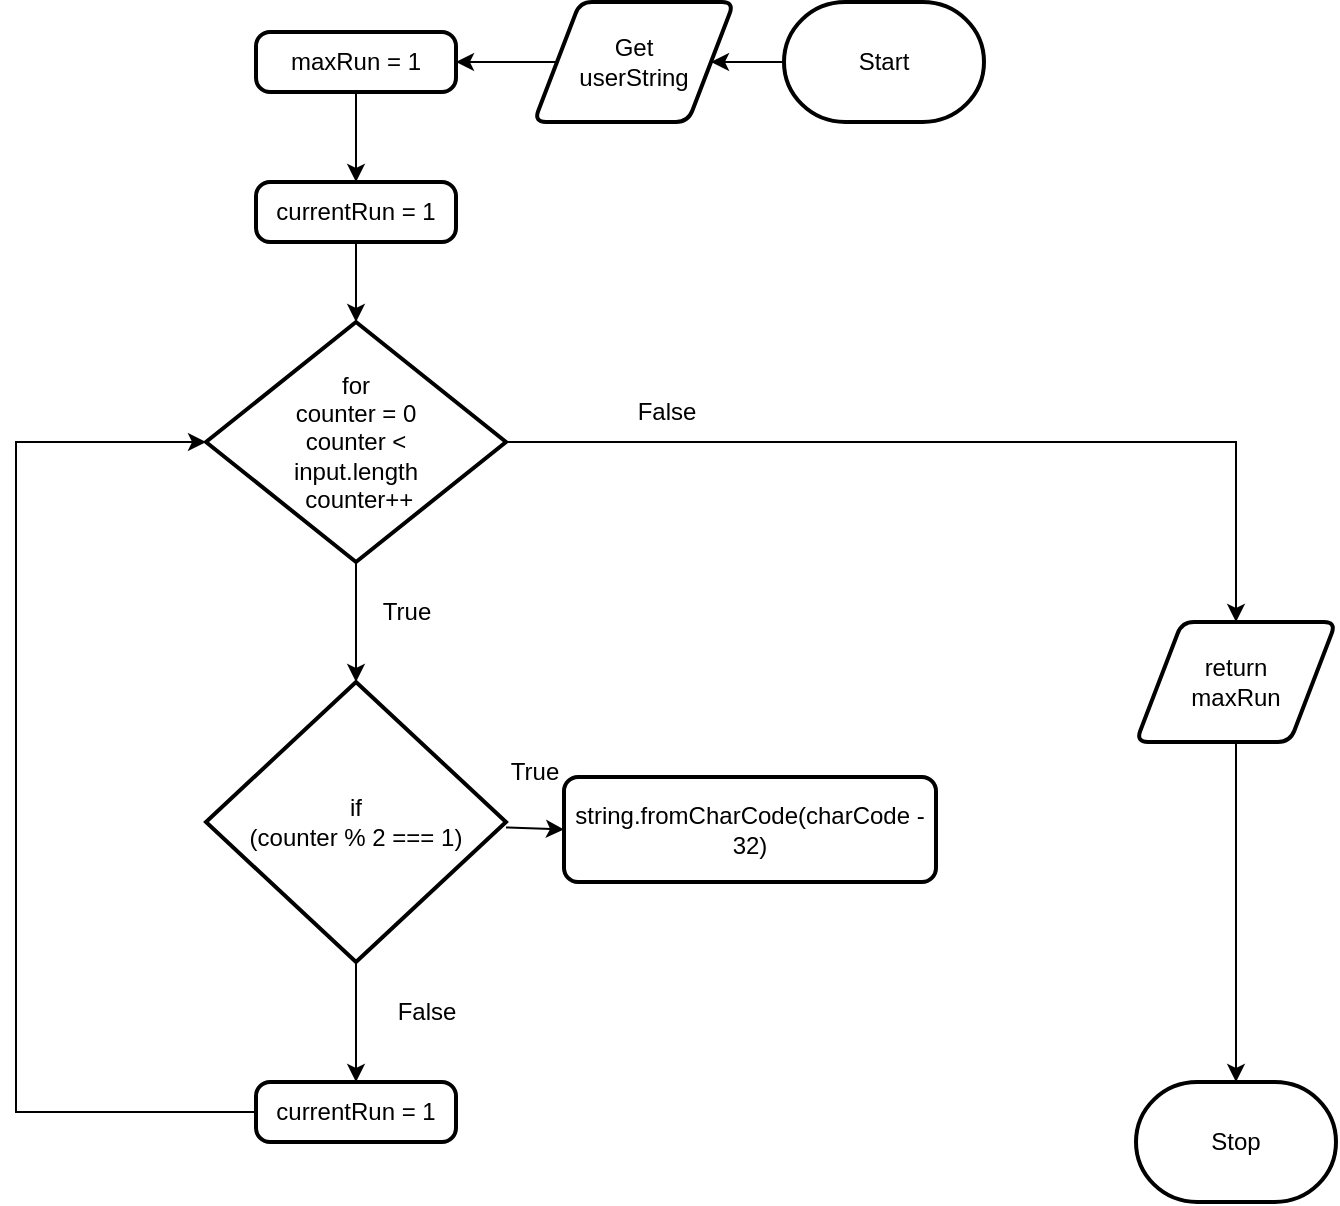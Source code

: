 <mxfile>
    <diagram id="KYdpEF9mToA9G-Y3D3sb" name="Page-1">
        <mxGraphModel dx="912" dy="604" grid="1" gridSize="10" guides="1" tooltips="1" connect="1" arrows="1" fold="1" page="1" pageScale="1" pageWidth="827" pageHeight="1169" math="0" shadow="0">
            <root>
                <mxCell id="0"/>
                <mxCell id="1" parent="0"/>
                <mxCell id="19" style="edgeStyle=orthogonalEdgeStyle;html=1;rounded=0;entryX=0.5;entryY=0;entryDx=0;entryDy=0;" parent="1" edge="1">
                    <mxGeometry relative="1" as="geometry">
                        <mxPoint x="489" y="850.067" as="sourcePoint"/>
                    </mxGeometry>
                </mxCell>
                <mxCell id="35" style="edgeStyle=orthogonalEdgeStyle;rounded=0;html=1;entryX=1;entryY=0.5;entryDx=0;entryDy=0;" parent="1" source="36" target="60" edge="1">
                    <mxGeometry relative="1" as="geometry"/>
                </mxCell>
                <mxCell id="36" value="Start" style="strokeWidth=2;html=1;shape=mxgraph.flowchart.terminator;whiteSpace=wrap;" parent="1" vertex="1">
                    <mxGeometry x="464" y="320" width="100" height="60" as="geometry"/>
                </mxCell>
                <mxCell id="37" value="Stop" style="strokeWidth=2;html=1;shape=mxgraph.flowchart.terminator;whiteSpace=wrap;" parent="1" vertex="1">
                    <mxGeometry x="640" y="860" width="100" height="60" as="geometry"/>
                </mxCell>
                <mxCell id="38" style="edgeStyle=none;html=1;entryX=0.5;entryY=0;entryDx=0;entryDy=0;entryPerimeter=0;" parent="1" source="40" target="47" edge="1">
                    <mxGeometry relative="1" as="geometry"/>
                </mxCell>
                <mxCell id="39" style="edgeStyle=orthogonalEdgeStyle;rounded=0;html=1;entryX=0.5;entryY=0;entryDx=0;entryDy=0;" parent="1" source="40" target="58" edge="1">
                    <mxGeometry relative="1" as="geometry"/>
                </mxCell>
                <mxCell id="40" value="for&lt;br&gt;counter = 0&lt;br&gt;counter &amp;lt; &lt;br&gt;input.length&lt;br&gt;&amp;nbsp;counter++" style="strokeWidth=2;html=1;shape=mxgraph.flowchart.decision;whiteSpace=wrap;" parent="1" vertex="1">
                    <mxGeometry x="175" y="480" width="150" height="120" as="geometry"/>
                </mxCell>
                <mxCell id="41" style="edgeStyle=none;html=1;" parent="1" source="42" target="44" edge="1">
                    <mxGeometry relative="1" as="geometry"/>
                </mxCell>
                <mxCell id="42" value="maxRun = 1" style="rounded=1;whiteSpace=wrap;html=1;absoluteArcSize=1;arcSize=14;strokeWidth=2;" parent="1" vertex="1">
                    <mxGeometry x="200" y="335" width="100" height="30" as="geometry"/>
                </mxCell>
                <mxCell id="43" style="edgeStyle=none;html=1;entryX=0.5;entryY=0;entryDx=0;entryDy=0;entryPerimeter=0;" parent="1" source="44" target="40" edge="1">
                    <mxGeometry relative="1" as="geometry"/>
                </mxCell>
                <mxCell id="44" value="currentRun = 1" style="rounded=1;whiteSpace=wrap;html=1;absoluteArcSize=1;arcSize=14;strokeWidth=2;" parent="1" vertex="1">
                    <mxGeometry x="200" y="410" width="100" height="30" as="geometry"/>
                </mxCell>
                <mxCell id="45" style="edgeStyle=none;html=1;entryX=0;entryY=0.5;entryDx=0;entryDy=0;" parent="1" source="47" target="51" edge="1">
                    <mxGeometry relative="1" as="geometry"/>
                </mxCell>
                <mxCell id="46" style="edgeStyle=orthogonalEdgeStyle;rounded=0;html=1;entryX=0.5;entryY=0;entryDx=0;entryDy=0;fontSize=24;" parent="1" source="47" target="67" edge="1">
                    <mxGeometry relative="1" as="geometry"/>
                </mxCell>
                <mxCell id="47" value="if&lt;br&gt;(counter % 2 === 1)" style="strokeWidth=2;html=1;shape=mxgraph.flowchart.decision;whiteSpace=wrap;" parent="1" vertex="1">
                    <mxGeometry x="175" y="660" width="150" height="140" as="geometry"/>
                </mxCell>
                <mxCell id="48" value="True" style="text;html=1;align=center;verticalAlign=middle;resizable=0;points=[];autosize=1;strokeColor=none;fillColor=none;" parent="1" vertex="1">
                    <mxGeometry x="250" y="610" width="50" height="30" as="geometry"/>
                </mxCell>
                <mxCell id="49" value="False" style="text;html=1;align=center;verticalAlign=middle;resizable=0;points=[];autosize=1;strokeColor=none;fillColor=none;" parent="1" vertex="1">
                    <mxGeometry x="380" y="510" width="50" height="30" as="geometry"/>
                </mxCell>
                <mxCell id="51" value="string.fromCharCode(charCode - 32)" style="rounded=1;whiteSpace=wrap;html=1;absoluteArcSize=1;arcSize=14;strokeWidth=2;" parent="1" vertex="1">
                    <mxGeometry x="354" y="707.5" width="186" height="52.5" as="geometry"/>
                </mxCell>
                <mxCell id="57" style="edgeStyle=orthogonalEdgeStyle;rounded=0;html=1;entryX=0.5;entryY=0;entryDx=0;entryDy=0;entryPerimeter=0;" parent="1" source="58" target="37" edge="1">
                    <mxGeometry relative="1" as="geometry"/>
                </mxCell>
                <mxCell id="58" value="return&lt;br&gt;maxRun" style="shape=parallelogram;html=1;strokeWidth=2;perimeter=parallelogramPerimeter;whiteSpace=wrap;rounded=1;arcSize=12;size=0.23;" parent="1" vertex="1">
                    <mxGeometry x="640" y="630" width="100" height="60" as="geometry"/>
                </mxCell>
                <mxCell id="59" style="edgeStyle=orthogonalEdgeStyle;rounded=0;html=1;entryX=1;entryY=0.5;entryDx=0;entryDy=0;" parent="1" source="60" target="42" edge="1">
                    <mxGeometry relative="1" as="geometry"/>
                </mxCell>
                <mxCell id="60" value="Get&lt;br&gt;userString" style="shape=parallelogram;html=1;strokeWidth=2;perimeter=parallelogramPerimeter;whiteSpace=wrap;rounded=1;arcSize=12;size=0.23;" parent="1" vertex="1">
                    <mxGeometry x="339" y="320" width="100" height="60" as="geometry"/>
                </mxCell>
                <mxCell id="61" value="True" style="text;html=1;align=center;verticalAlign=middle;resizable=0;points=[];autosize=1;strokeColor=none;fillColor=none;" parent="1" vertex="1">
                    <mxGeometry x="314" y="690" width="50" height="30" as="geometry"/>
                </mxCell>
                <mxCell id="63" value="False" style="text;html=1;align=center;verticalAlign=middle;resizable=0;points=[];autosize=1;strokeColor=none;fillColor=none;" parent="1" vertex="1">
                    <mxGeometry x="260" y="810" width="50" height="30" as="geometry"/>
                </mxCell>
                <mxCell id="66" style="edgeStyle=orthogonalEdgeStyle;rounded=0;html=1;entryX=0;entryY=0.5;entryDx=0;entryDy=0;entryPerimeter=0;fontSize=24;" parent="1" source="67" target="40" edge="1">
                    <mxGeometry relative="1" as="geometry">
                        <Array as="points">
                            <mxPoint x="80" y="875"/>
                            <mxPoint x="80" y="540"/>
                        </Array>
                    </mxGeometry>
                </mxCell>
                <mxCell id="67" value="&lt;div&gt;currentRun = 1&lt;/div&gt;" style="rounded=1;whiteSpace=wrap;html=1;absoluteArcSize=1;arcSize=14;strokeWidth=2;" parent="1" vertex="1">
                    <mxGeometry x="200" y="860" width="100" height="30" as="geometry"/>
                </mxCell>
            </root>
        </mxGraphModel>
    </diagram>
</mxfile>